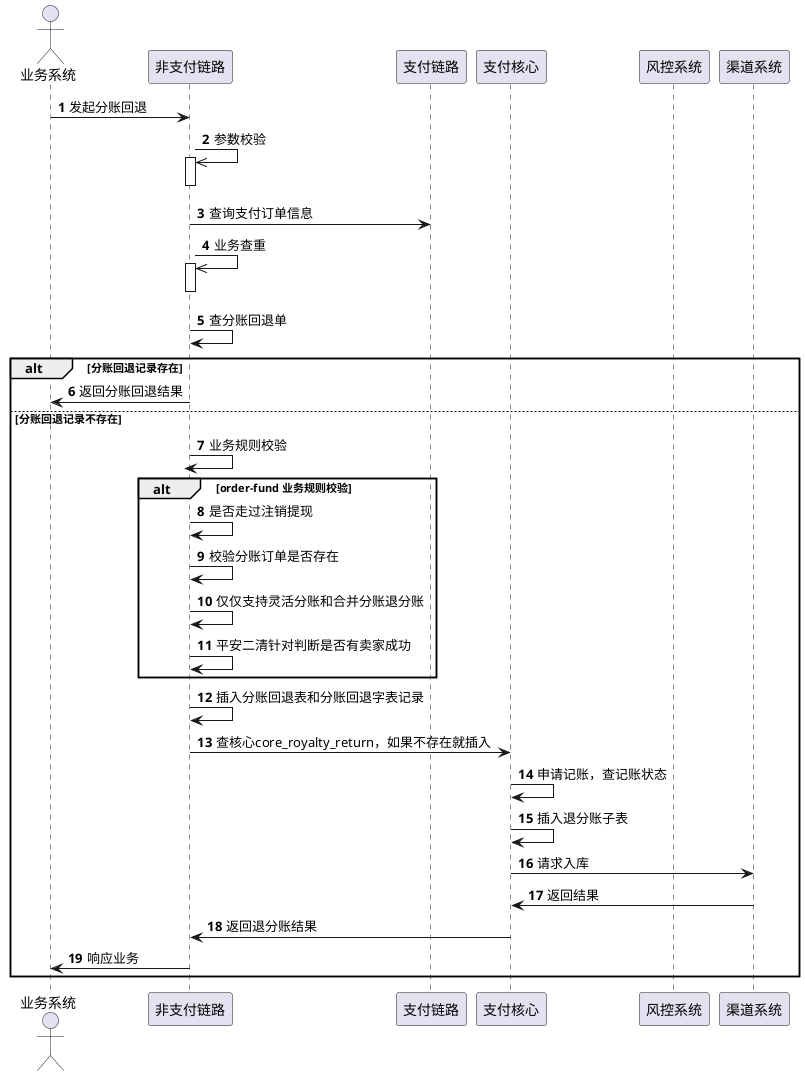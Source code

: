 @startuml
'https://plantuml.com/sequence-diagram

autonumber

actor 业务系统 as user
participant 非支付链路 as order_fund
participant 支付链路 as order
participant 支付核心 as core
participant 风控系统 as func
participant 渠道系统 as channel


user -> order_fund: 发起分账回退
order_fund ->> order_fund: 参数校验
activate order_fund
deactivate order_fund
order_fund -> order:  查询支付订单信息
order_fund ->> order_fund: 业务查重
activate order_fund
deactivate order_fund

order_fund -> order_fund: 查分账回退单
alt 分账回退记录存在
order_fund -> user: 返回分账回退结果
else 分账回退记录不存在
order_fund -> order_fund: 业务规则校验
deactivate order_fund
alt order-fund 业务规则校验
order_fund -> order_fund: 是否走过注销提现
order_fund -> order_fund: 校验分账订单是否存在
order_fund -> order_fund: 仅仅支持灵活分账和合并分账退分账
order_fund -> order_fund: 平安二清针对判断是否有卖家成功
end

order_fund -> order_fund: 插入分账回退表和分账回退字表记录
order_fund -> core: 查核心core_royalty_return，如果不存在就插入
core -> core: 申请记账，查记账状态
core -> core: 插入退分账子表
core -> channel: 请求入库
channel -> core: 返回结果
core -> order_fund: 返回退分账结果
order_fund -> user: 响应业务
end

@enduml